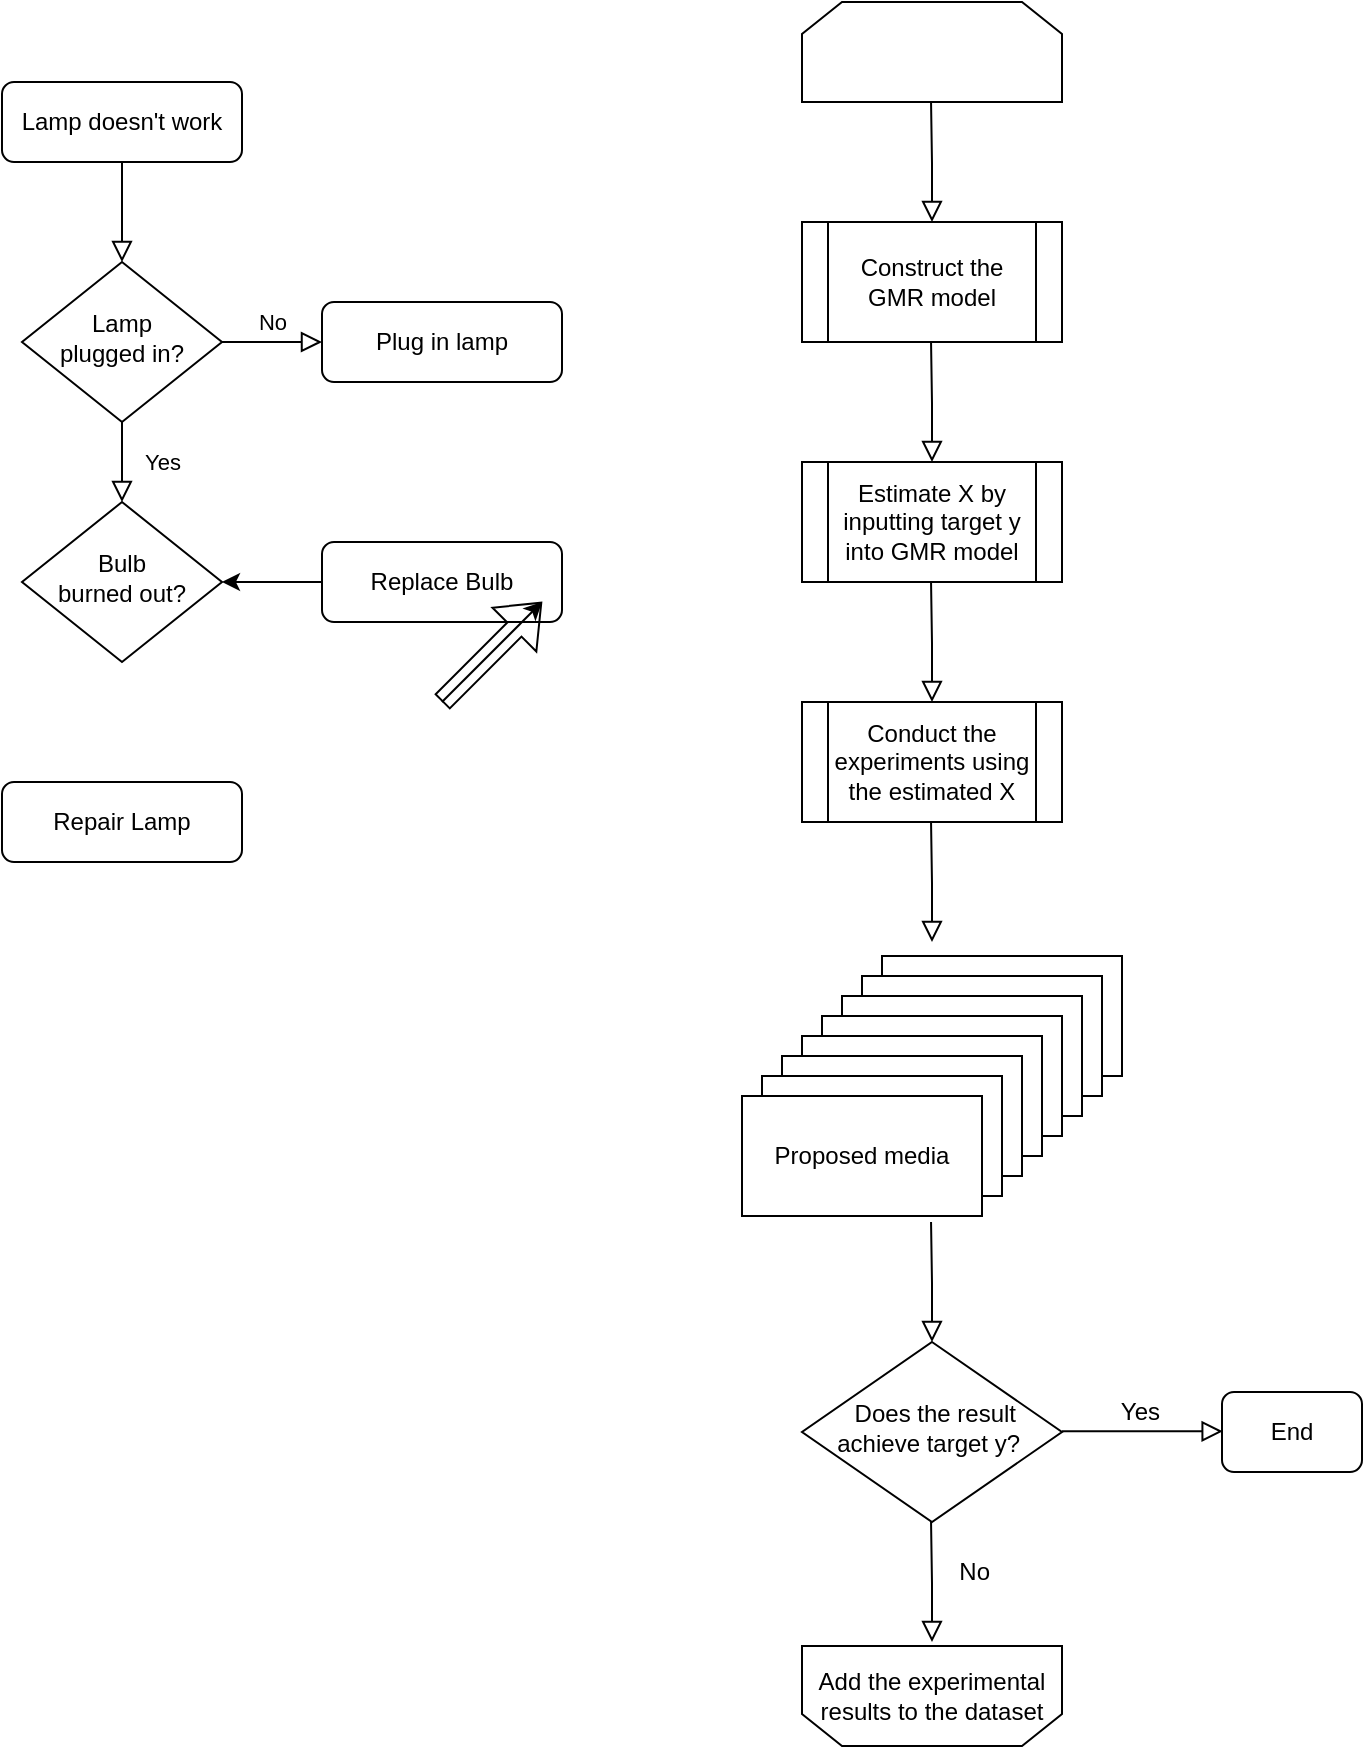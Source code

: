 <mxfile version="24.7.17">
  <diagram id="C5RBs43oDa-KdzZeNtuy" name="Page-1">
    <mxGraphModel dx="1744" dy="958" grid="1" gridSize="10" guides="1" tooltips="1" connect="1" arrows="1" fold="1" page="1" pageScale="1" pageWidth="827" pageHeight="1169" math="0" shadow="0">
      <root>
        <mxCell id="WIyWlLk6GJQsqaUBKTNV-0" />
        <mxCell id="WIyWlLk6GJQsqaUBKTNV-1" parent="WIyWlLk6GJQsqaUBKTNV-0" />
        <mxCell id="WIyWlLk6GJQsqaUBKTNV-2" value="" style="rounded=0;html=1;jettySize=auto;orthogonalLoop=1;fontSize=11;endArrow=block;endFill=0;endSize=8;strokeWidth=1;shadow=0;labelBackgroundColor=none;edgeStyle=orthogonalEdgeStyle;" parent="WIyWlLk6GJQsqaUBKTNV-1" source="WIyWlLk6GJQsqaUBKTNV-3" target="WIyWlLk6GJQsqaUBKTNV-6" edge="1">
          <mxGeometry relative="1" as="geometry" />
        </mxCell>
        <mxCell id="WIyWlLk6GJQsqaUBKTNV-3" value="Lamp doesn&#39;t work" style="rounded=1;whiteSpace=wrap;html=1;fontSize=12;glass=0;strokeWidth=1;shadow=0;" parent="WIyWlLk6GJQsqaUBKTNV-1" vertex="1">
          <mxGeometry x="160" y="80" width="120" height="40" as="geometry" />
        </mxCell>
        <mxCell id="WIyWlLk6GJQsqaUBKTNV-4" value="Yes" style="rounded=0;html=1;jettySize=auto;orthogonalLoop=1;fontSize=11;endArrow=block;endFill=0;endSize=8;strokeWidth=1;shadow=0;labelBackgroundColor=none;edgeStyle=orthogonalEdgeStyle;" parent="WIyWlLk6GJQsqaUBKTNV-1" source="WIyWlLk6GJQsqaUBKTNV-6" target="WIyWlLk6GJQsqaUBKTNV-10" edge="1">
          <mxGeometry y="20" relative="1" as="geometry">
            <mxPoint as="offset" />
          </mxGeometry>
        </mxCell>
        <mxCell id="WIyWlLk6GJQsqaUBKTNV-5" value="No" style="edgeStyle=orthogonalEdgeStyle;rounded=0;html=1;jettySize=auto;orthogonalLoop=1;fontSize=11;endArrow=block;endFill=0;endSize=8;strokeWidth=1;shadow=0;labelBackgroundColor=none;" parent="WIyWlLk6GJQsqaUBKTNV-1" source="WIyWlLk6GJQsqaUBKTNV-6" target="WIyWlLk6GJQsqaUBKTNV-7" edge="1">
          <mxGeometry y="10" relative="1" as="geometry">
            <mxPoint as="offset" />
          </mxGeometry>
        </mxCell>
        <mxCell id="WIyWlLk6GJQsqaUBKTNV-6" value="Lamp&lt;br&gt;plugged in?" style="rhombus;whiteSpace=wrap;html=1;shadow=0;fontFamily=Helvetica;fontSize=12;align=center;strokeWidth=1;spacing=6;spacingTop=-4;" parent="WIyWlLk6GJQsqaUBKTNV-1" vertex="1">
          <mxGeometry x="170" y="170" width="100" height="80" as="geometry" />
        </mxCell>
        <mxCell id="WIyWlLk6GJQsqaUBKTNV-7" value="Plug in lamp" style="rounded=1;whiteSpace=wrap;html=1;fontSize=12;glass=0;strokeWidth=1;shadow=0;" parent="WIyWlLk6GJQsqaUBKTNV-1" vertex="1">
          <mxGeometry x="320" y="190" width="120" height="40" as="geometry" />
        </mxCell>
        <mxCell id="WIyWlLk6GJQsqaUBKTNV-8" value="&lt;font style=&quot;font-size: 12px;&quot;&gt;Yes&lt;/font&gt;" style="rounded=0;html=1;jettySize=auto;orthogonalLoop=1;fontSize=11;endArrow=block;endFill=0;endSize=8;strokeWidth=1;shadow=0;labelBackgroundColor=none;edgeStyle=orthogonalEdgeStyle;align=right;" parent="WIyWlLk6GJQsqaUBKTNV-1" edge="1">
          <mxGeometry x="0.245" y="10" relative="1" as="geometry">
            <mxPoint as="offset" />
            <mxPoint x="690.0" y="754.66" as="sourcePoint" />
            <mxPoint x="770.33" y="754.66" as="targetPoint" />
          </mxGeometry>
        </mxCell>
        <mxCell id="WIyWlLk6GJQsqaUBKTNV-10" value="Bulb&lt;br&gt;burned out?" style="rhombus;whiteSpace=wrap;html=1;shadow=0;fontFamily=Helvetica;fontSize=12;align=center;strokeWidth=1;spacing=6;spacingTop=-4;" parent="WIyWlLk6GJQsqaUBKTNV-1" vertex="1">
          <mxGeometry x="170" y="290" width="100" height="80" as="geometry" />
        </mxCell>
        <mxCell id="WIyWlLk6GJQsqaUBKTNV-11" value="Repair Lamp" style="rounded=1;whiteSpace=wrap;html=1;fontSize=12;glass=0;strokeWidth=1;shadow=0;" parent="WIyWlLk6GJQsqaUBKTNV-1" vertex="1">
          <mxGeometry x="160" y="430" width="120" height="40" as="geometry" />
        </mxCell>
        <mxCell id="xI02G7LNmK2i5gPwhRqt-23" value="" style="edgeStyle=orthogonalEdgeStyle;rounded=0;orthogonalLoop=1;jettySize=auto;html=1;" edge="1" parent="WIyWlLk6GJQsqaUBKTNV-1" source="WIyWlLk6GJQsqaUBKTNV-12" target="WIyWlLk6GJQsqaUBKTNV-10">
          <mxGeometry relative="1" as="geometry" />
        </mxCell>
        <mxCell id="WIyWlLk6GJQsqaUBKTNV-12" value="Replace Bulb" style="rounded=1;whiteSpace=wrap;html=1;fontSize=12;glass=0;strokeWidth=1;shadow=0;" parent="WIyWlLk6GJQsqaUBKTNV-1" vertex="1">
          <mxGeometry x="320" y="310" width="120" height="40" as="geometry" />
        </mxCell>
        <mxCell id="xI02G7LNmK2i5gPwhRqt-1" value="Add the experimental results to the dataset" style="shape=loopLimit;whiteSpace=wrap;html=1;direction=west;" vertex="1" parent="WIyWlLk6GJQsqaUBKTNV-1">
          <mxGeometry x="560" y="862" width="130" height="50" as="geometry" />
        </mxCell>
        <mxCell id="xI02G7LNmK2i5gPwhRqt-12" value="" style="group" vertex="1" connectable="0" parent="WIyWlLk6GJQsqaUBKTNV-1">
          <mxGeometry x="530" y="517" width="190" height="130" as="geometry" />
        </mxCell>
        <mxCell id="xI02G7LNmK2i5gPwhRqt-9" value="" style="rounded=0;whiteSpace=wrap;html=1;" vertex="1" parent="xI02G7LNmK2i5gPwhRqt-12">
          <mxGeometry x="70" width="120" height="60" as="geometry" />
        </mxCell>
        <mxCell id="xI02G7LNmK2i5gPwhRqt-10" value="" style="rounded=0;whiteSpace=wrap;html=1;" vertex="1" parent="xI02G7LNmK2i5gPwhRqt-12">
          <mxGeometry x="60" y="10" width="120" height="60" as="geometry" />
        </mxCell>
        <mxCell id="xI02G7LNmK2i5gPwhRqt-8" value="" style="rounded=0;whiteSpace=wrap;html=1;" vertex="1" parent="xI02G7LNmK2i5gPwhRqt-12">
          <mxGeometry x="50" y="20" width="120" height="60" as="geometry" />
        </mxCell>
        <mxCell id="xI02G7LNmK2i5gPwhRqt-7" value="" style="rounded=0;whiteSpace=wrap;html=1;" vertex="1" parent="xI02G7LNmK2i5gPwhRqt-12">
          <mxGeometry x="40" y="30" width="120" height="60" as="geometry" />
        </mxCell>
        <mxCell id="xI02G7LNmK2i5gPwhRqt-6" value="" style="rounded=0;whiteSpace=wrap;html=1;" vertex="1" parent="xI02G7LNmK2i5gPwhRqt-12">
          <mxGeometry x="30" y="40" width="120" height="60" as="geometry" />
        </mxCell>
        <mxCell id="xI02G7LNmK2i5gPwhRqt-5" value="" style="rounded=0;whiteSpace=wrap;html=1;" vertex="1" parent="xI02G7LNmK2i5gPwhRqt-12">
          <mxGeometry x="20" y="50" width="120" height="60" as="geometry" />
        </mxCell>
        <mxCell id="xI02G7LNmK2i5gPwhRqt-4" value="" style="rounded=0;whiteSpace=wrap;html=1;" vertex="1" parent="xI02G7LNmK2i5gPwhRqt-12">
          <mxGeometry x="10" y="60" width="120" height="60" as="geometry" />
        </mxCell>
        <mxCell id="xI02G7LNmK2i5gPwhRqt-3" value="Proposed media" style="rounded=0;whiteSpace=wrap;html=1;" vertex="1" parent="xI02G7LNmK2i5gPwhRqt-12">
          <mxGeometry y="70" width="120" height="60" as="geometry" />
        </mxCell>
        <mxCell id="xI02G7LNmK2i5gPwhRqt-13" value="" style="shape=loopLimit;whiteSpace=wrap;html=1;direction=east;" vertex="1" parent="WIyWlLk6GJQsqaUBKTNV-1">
          <mxGeometry x="560" y="40" width="130" height="50" as="geometry" />
        </mxCell>
        <mxCell id="xI02G7LNmK2i5gPwhRqt-17" value="&amp;nbsp;Does the result achieve&amp;nbsp;&lt;span style=&quot;background-color: initial;&quot;&gt;target y?&amp;nbsp;&lt;/span&gt;" style="rhombus;whiteSpace=wrap;html=1;shadow=0;fontFamily=Helvetica;fontSize=12;align=center;strokeWidth=1;spacing=6;spacingTop=-4;" vertex="1" parent="WIyWlLk6GJQsqaUBKTNV-1">
          <mxGeometry x="560" y="710" width="130" height="90" as="geometry" />
        </mxCell>
        <mxCell id="xI02G7LNmK2i5gPwhRqt-18" value="" style="endArrow=classic;html=1;rounded=0;" edge="1" parent="WIyWlLk6GJQsqaUBKTNV-1">
          <mxGeometry width="50" height="50" relative="1" as="geometry">
            <mxPoint x="380" y="390" as="sourcePoint" />
            <mxPoint x="430" y="340" as="targetPoint" />
          </mxGeometry>
        </mxCell>
        <mxCell id="xI02G7LNmK2i5gPwhRqt-20" value="" style="shape=flexArrow;endArrow=classic;html=1;rounded=0;" edge="1" parent="WIyWlLk6GJQsqaUBKTNV-1">
          <mxGeometry width="50" height="50" relative="1" as="geometry">
            <mxPoint x="380" y="390" as="sourcePoint" />
            <mxPoint x="430" y="340" as="targetPoint" />
          </mxGeometry>
        </mxCell>
        <mxCell id="xI02G7LNmK2i5gPwhRqt-24" value="&lt;font style=&quot;font-size: 12px;&quot;&gt;No&lt;/font&gt;" style="rounded=0;html=1;jettySize=auto;orthogonalLoop=1;fontSize=11;endArrow=block;endFill=0;endSize=8;strokeWidth=1;shadow=0;labelBackgroundColor=none;edgeStyle=orthogonalEdgeStyle;align=right;entryX=0.5;entryY=1;entryDx=0;entryDy=0;" edge="1" parent="WIyWlLk6GJQsqaUBKTNV-1">
          <mxGeometry x="-0.18" y="30" relative="1" as="geometry">
            <mxPoint as="offset" />
            <mxPoint x="624.52" y="800.0" as="sourcePoint" />
            <mxPoint x="625" y="860" as="targetPoint" />
          </mxGeometry>
        </mxCell>
        <mxCell id="xI02G7LNmK2i5gPwhRqt-25" value="&lt;div&gt;Construct the&lt;/div&gt;GMR model" style="shape=process;whiteSpace=wrap;html=1;backgroundOutline=1;" vertex="1" parent="WIyWlLk6GJQsqaUBKTNV-1">
          <mxGeometry x="560" y="150" width="130" height="60" as="geometry" />
        </mxCell>
        <mxCell id="xI02G7LNmK2i5gPwhRqt-26" value="Estimate X by inputting target y into GMR model" style="shape=process;whiteSpace=wrap;html=1;backgroundOutline=1;" vertex="1" parent="WIyWlLk6GJQsqaUBKTNV-1">
          <mxGeometry x="560" y="270" width="130" height="60" as="geometry" />
        </mxCell>
        <mxCell id="xI02G7LNmK2i5gPwhRqt-0" value="Conduct the experiments using the estimated X" style="shape=process;whiteSpace=wrap;html=1;backgroundOutline=1;align=center;" vertex="1" parent="WIyWlLk6GJQsqaUBKTNV-1">
          <mxGeometry x="560" y="390" width="130" height="60" as="geometry" />
        </mxCell>
        <mxCell id="xI02G7LNmK2i5gPwhRqt-27" value="" style="rounded=0;html=1;jettySize=auto;orthogonalLoop=1;fontSize=11;endArrow=block;endFill=0;endSize=8;strokeWidth=1;shadow=0;labelBackgroundColor=none;edgeStyle=orthogonalEdgeStyle;align=right;entryX=0.5;entryY=1;entryDx=0;entryDy=0;" edge="1" parent="WIyWlLk6GJQsqaUBKTNV-1">
          <mxGeometry x="-0.18" y="30" relative="1" as="geometry">
            <mxPoint as="offset" />
            <mxPoint x="624.52" y="650.0" as="sourcePoint" />
            <mxPoint x="625" y="710" as="targetPoint" />
          </mxGeometry>
        </mxCell>
        <mxCell id="xI02G7LNmK2i5gPwhRqt-28" value="" style="rounded=0;html=1;jettySize=auto;orthogonalLoop=1;fontSize=11;endArrow=block;endFill=0;endSize=8;strokeWidth=1;shadow=0;labelBackgroundColor=none;edgeStyle=orthogonalEdgeStyle;align=right;entryX=0.5;entryY=1;entryDx=0;entryDy=0;" edge="1" parent="WIyWlLk6GJQsqaUBKTNV-1">
          <mxGeometry x="-0.18" y="30" relative="1" as="geometry">
            <mxPoint as="offset" />
            <mxPoint x="624.52" y="450.0" as="sourcePoint" />
            <mxPoint x="625" y="510" as="targetPoint" />
          </mxGeometry>
        </mxCell>
        <mxCell id="xI02G7LNmK2i5gPwhRqt-29" value="" style="rounded=0;html=1;jettySize=auto;orthogonalLoop=1;fontSize=11;endArrow=block;endFill=0;endSize=8;strokeWidth=1;shadow=0;labelBackgroundColor=none;edgeStyle=orthogonalEdgeStyle;align=right;entryX=0.5;entryY=1;entryDx=0;entryDy=0;" edge="1" parent="WIyWlLk6GJQsqaUBKTNV-1">
          <mxGeometry x="-0.18" y="30" relative="1" as="geometry">
            <mxPoint as="offset" />
            <mxPoint x="624.52" y="330.0" as="sourcePoint" />
            <mxPoint x="625" y="390" as="targetPoint" />
          </mxGeometry>
        </mxCell>
        <mxCell id="xI02G7LNmK2i5gPwhRqt-30" value="" style="rounded=0;html=1;jettySize=auto;orthogonalLoop=1;fontSize=11;endArrow=block;endFill=0;endSize=8;strokeWidth=1;shadow=0;labelBackgroundColor=none;edgeStyle=orthogonalEdgeStyle;align=right;entryX=0.5;entryY=1;entryDx=0;entryDy=0;" edge="1" parent="WIyWlLk6GJQsqaUBKTNV-1">
          <mxGeometry x="-0.18" y="30" relative="1" as="geometry">
            <mxPoint as="offset" />
            <mxPoint x="624.52" y="210.0" as="sourcePoint" />
            <mxPoint x="625" y="270" as="targetPoint" />
          </mxGeometry>
        </mxCell>
        <mxCell id="xI02G7LNmK2i5gPwhRqt-31" value="" style="rounded=0;html=1;jettySize=auto;orthogonalLoop=1;fontSize=11;endArrow=block;endFill=0;endSize=8;strokeWidth=1;shadow=0;labelBackgroundColor=none;edgeStyle=orthogonalEdgeStyle;align=right;entryX=0.5;entryY=1;entryDx=0;entryDy=0;" edge="1" parent="WIyWlLk6GJQsqaUBKTNV-1">
          <mxGeometry x="-0.18" y="30" relative="1" as="geometry">
            <mxPoint as="offset" />
            <mxPoint x="624.52" y="90.0" as="sourcePoint" />
            <mxPoint x="625" y="150" as="targetPoint" />
          </mxGeometry>
        </mxCell>
        <mxCell id="xI02G7LNmK2i5gPwhRqt-32" value="End" style="rounded=1;whiteSpace=wrap;html=1;fontSize=12;glass=0;strokeWidth=1;shadow=0;" vertex="1" parent="WIyWlLk6GJQsqaUBKTNV-1">
          <mxGeometry x="770" y="735" width="70" height="40" as="geometry" />
        </mxCell>
      </root>
    </mxGraphModel>
  </diagram>
</mxfile>
